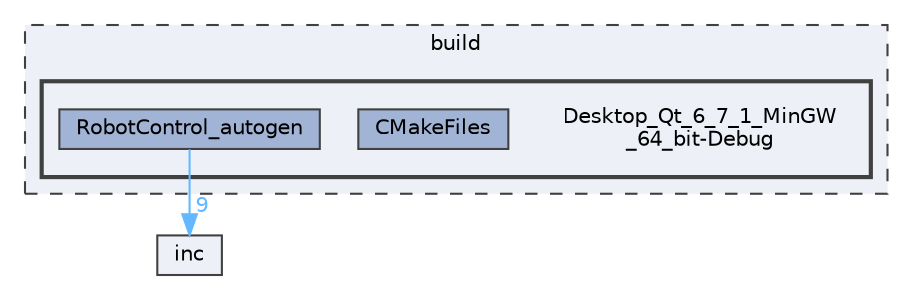 digraph "Desktop_Qt_6_7_1_MinGW_64_bit-Debug"
{
 // LATEX_PDF_SIZE
  bgcolor="transparent";
  edge [fontname=Helvetica,fontsize=10,labelfontname=Helvetica,labelfontsize=10];
  node [fontname=Helvetica,fontsize=10,shape=box,height=0.2,width=0.4];
  compound=true
  subgraph clusterdir_4fef79e7177ba769987a8da36c892c5f {
    graph [ bgcolor="#edf0f7", pencolor="grey25", label="build", fontname=Helvetica,fontsize=10 style="filled,dashed", URL="dir_4fef79e7177ba769987a8da36c892c5f.html",tooltip=""]
  subgraph clusterdir_df4e07cea54c3aa5bea0bd377454449b {
    graph [ bgcolor="#edf0f7", pencolor="grey25", label="", fontname=Helvetica,fontsize=10 style="filled,bold", URL="dir_df4e07cea54c3aa5bea0bd377454449b.html",tooltip=""]
    dir_df4e07cea54c3aa5bea0bd377454449b [shape=plaintext, label="Desktop_Qt_6_7_1_MinGW\l_64_bit-Debug"];
  dir_c9852e267ce71c76035c438c69813f8e [label="CMakeFiles", fillcolor="#a2b4d6", color="grey25", style="filled", URL="dir_c9852e267ce71c76035c438c69813f8e.html",tooltip=""];
  dir_55a7d74c81f4f34e19283a92a8656050 [label="RobotControl_autogen", fillcolor="#a2b4d6", color="grey25", style="filled", URL="dir_55a7d74c81f4f34e19283a92a8656050.html",tooltip=""];
  }
  }
  dir_bfccd401955b95cf8c75461437045ac0 [label="inc", fillcolor="#edf0f7", color="grey25", style="filled", URL="dir_bfccd401955b95cf8c75461437045ac0.html",tooltip=""];
  dir_55a7d74c81f4f34e19283a92a8656050->dir_bfccd401955b95cf8c75461437045ac0 [headlabel="9", labeldistance=1.5 headhref="dir_000008_000007.html" href="dir_000008_000007.html" color="steelblue1" fontcolor="steelblue1"];
}
